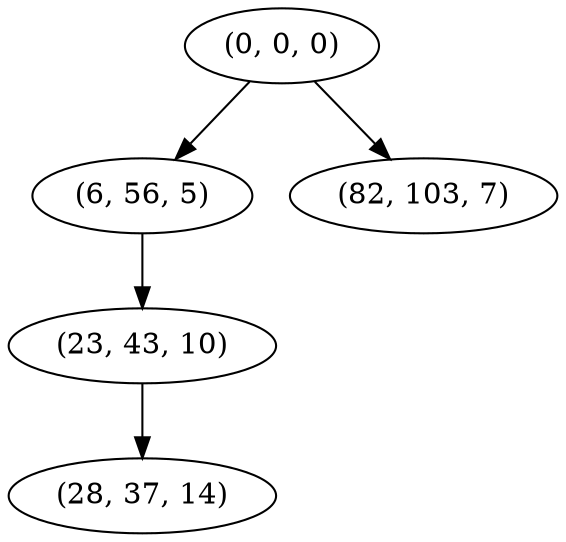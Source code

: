digraph tree {
    "(0, 0, 0)";
    "(6, 56, 5)";
    "(23, 43, 10)";
    "(28, 37, 14)";
    "(82, 103, 7)";
    "(0, 0, 0)" -> "(6, 56, 5)";
    "(0, 0, 0)" -> "(82, 103, 7)";
    "(6, 56, 5)" -> "(23, 43, 10)";
    "(23, 43, 10)" -> "(28, 37, 14)";
}
